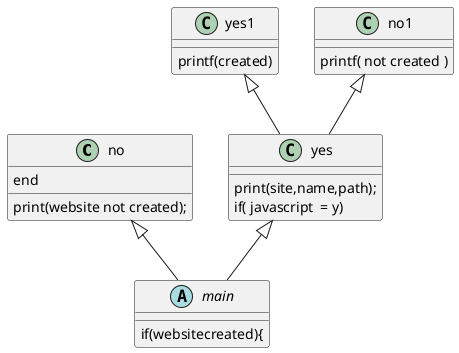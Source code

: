@startuml
'https://plantuml.com/class-diagram


no <|-- main
yes <|-- main
yes1 <|-- yes
no1 <|-- yes

class yes {
print(site,name,path);
if( javascript  = y)

}
class no{
print(website not created);
end
}
class yes1{
printf(created)
}
class no1{
printf( not created )
}


abstract class main{
if(websitecreated){
}
@enduml